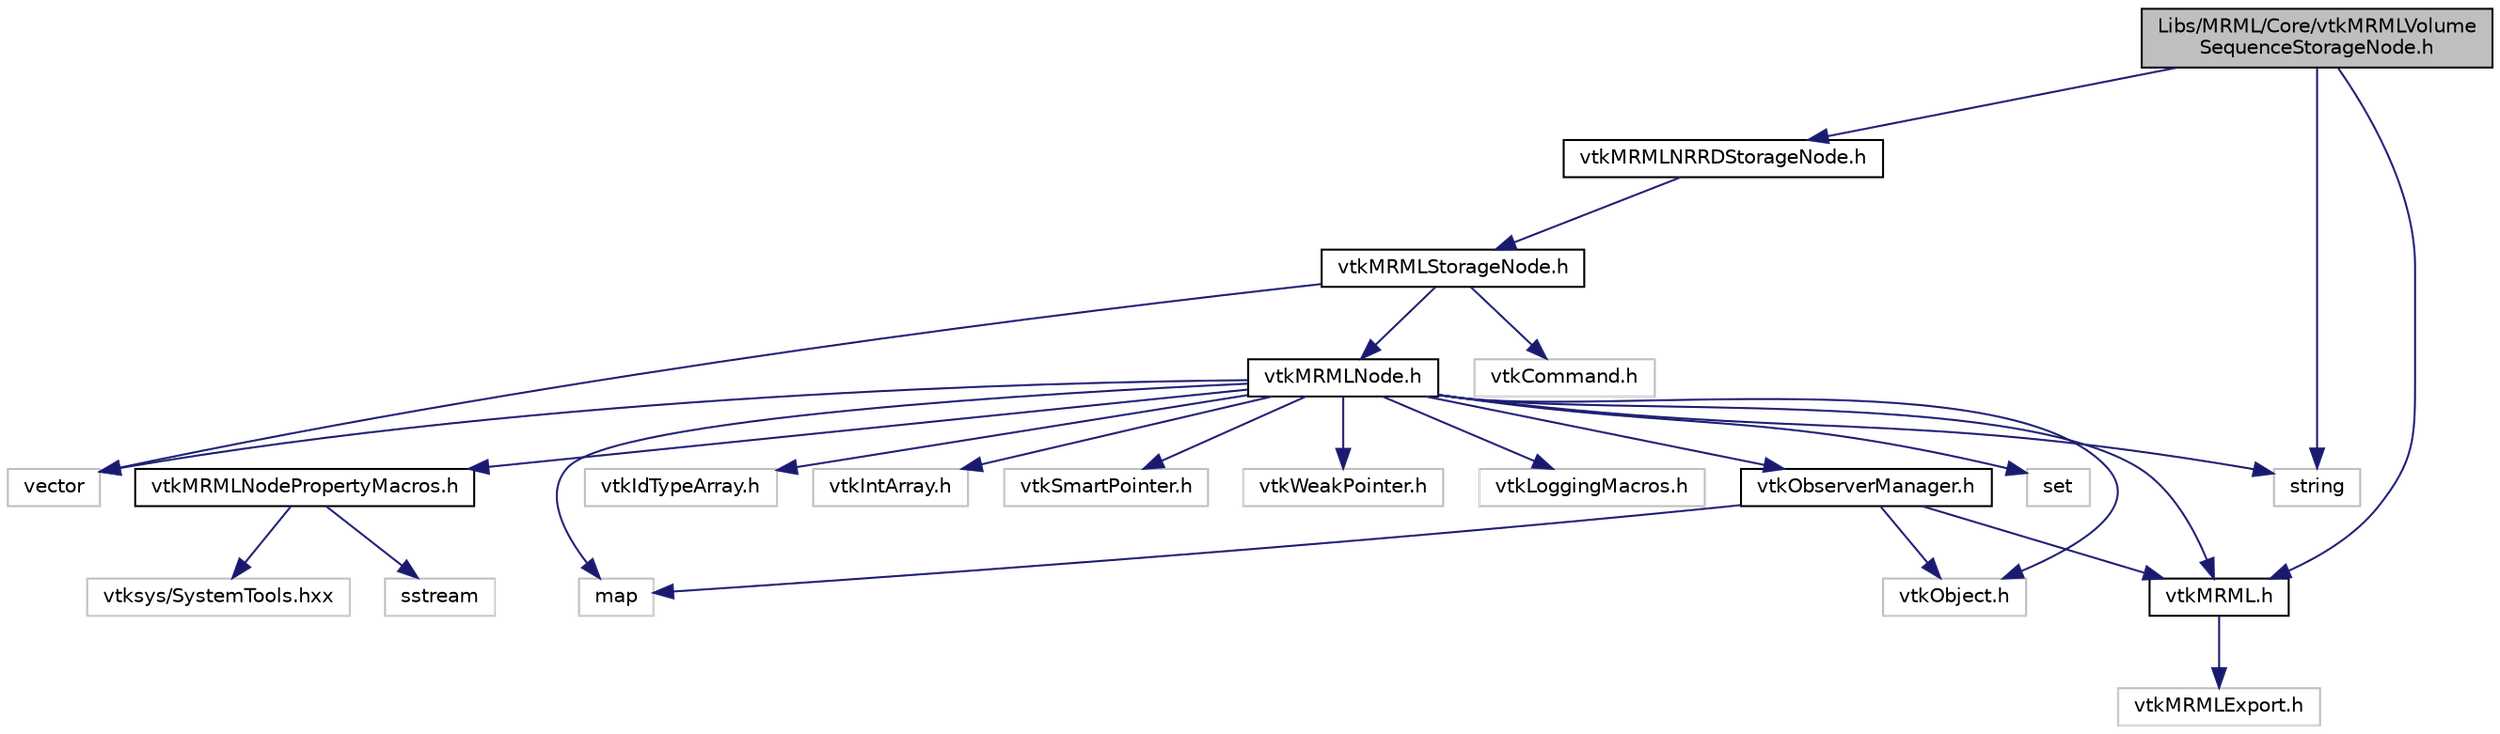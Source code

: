 digraph "Libs/MRML/Core/vtkMRMLVolumeSequenceStorageNode.h"
{
  bgcolor="transparent";
  edge [fontname="Helvetica",fontsize="10",labelfontname="Helvetica",labelfontsize="10"];
  node [fontname="Helvetica",fontsize="10",shape=record];
  Node0 [label="Libs/MRML/Core/vtkMRMLVolume\lSequenceStorageNode.h",height=0.2,width=0.4,color="black", fillcolor="grey75", style="filled", fontcolor="black"];
  Node0 -> Node1 [color="midnightblue",fontsize="10",style="solid",fontname="Helvetica"];
  Node1 [label="vtkMRML.h",height=0.2,width=0.4,color="black",URL="$vtkMRML_8h.html"];
  Node1 -> Node2 [color="midnightblue",fontsize="10",style="solid",fontname="Helvetica"];
  Node2 [label="vtkMRMLExport.h",height=0.2,width=0.4,color="grey75"];
  Node0 -> Node3 [color="midnightblue",fontsize="10",style="solid",fontname="Helvetica"];
  Node3 [label="vtkMRMLNRRDStorageNode.h",height=0.2,width=0.4,color="black",URL="$vtkMRMLNRRDStorageNode_8h.html"];
  Node3 -> Node4 [color="midnightblue",fontsize="10",style="solid",fontname="Helvetica"];
  Node4 [label="vtkMRMLStorageNode.h",height=0.2,width=0.4,color="black",URL="$vtkMRMLStorageNode_8h.html"];
  Node4 -> Node5 [color="midnightblue",fontsize="10",style="solid",fontname="Helvetica"];
  Node5 [label="vtkMRMLNode.h",height=0.2,width=0.4,color="black",URL="$vtkMRMLNode_8h.html"];
  Node5 -> Node1 [color="midnightblue",fontsize="10",style="solid",fontname="Helvetica"];
  Node5 -> Node6 [color="midnightblue",fontsize="10",style="solid",fontname="Helvetica"];
  Node6 [label="vtkObserverManager.h",height=0.2,width=0.4,color="black",URL="$vtkObserverManager_8h.html"];
  Node6 -> Node1 [color="midnightblue",fontsize="10",style="solid",fontname="Helvetica"];
  Node6 -> Node7 [color="midnightblue",fontsize="10",style="solid",fontname="Helvetica"];
  Node7 [label="vtkObject.h",height=0.2,width=0.4,color="grey75"];
  Node6 -> Node8 [color="midnightblue",fontsize="10",style="solid",fontname="Helvetica"];
  Node8 [label="map",height=0.2,width=0.4,color="grey75"];
  Node5 -> Node9 [color="midnightblue",fontsize="10",style="solid",fontname="Helvetica"];
  Node9 [label="vtkIdTypeArray.h",height=0.2,width=0.4,color="grey75"];
  Node5 -> Node10 [color="midnightblue",fontsize="10",style="solid",fontname="Helvetica"];
  Node10 [label="vtkIntArray.h",height=0.2,width=0.4,color="grey75"];
  Node5 -> Node7 [color="midnightblue",fontsize="10",style="solid",fontname="Helvetica"];
  Node5 -> Node11 [color="midnightblue",fontsize="10",style="solid",fontname="Helvetica"];
  Node11 [label="vtkSmartPointer.h",height=0.2,width=0.4,color="grey75"];
  Node5 -> Node12 [color="midnightblue",fontsize="10",style="solid",fontname="Helvetica"];
  Node12 [label="vtkWeakPointer.h",height=0.2,width=0.4,color="grey75"];
  Node5 -> Node13 [color="midnightblue",fontsize="10",style="solid",fontname="Helvetica"];
  Node13 [label="vtkLoggingMacros.h",height=0.2,width=0.4,color="grey75"];
  Node5 -> Node14 [color="midnightblue",fontsize="10",style="solid",fontname="Helvetica"];
  Node14 [label="vtkMRMLNodePropertyMacros.h",height=0.2,width=0.4,color="black",URL="$vtkMRMLNodePropertyMacros_8h.html"];
  Node14 -> Node15 [color="midnightblue",fontsize="10",style="solid",fontname="Helvetica"];
  Node15 [label="sstream",height=0.2,width=0.4,color="grey75"];
  Node14 -> Node16 [color="midnightblue",fontsize="10",style="solid",fontname="Helvetica"];
  Node16 [label="vtksys/SystemTools.hxx",height=0.2,width=0.4,color="grey75"];
  Node5 -> Node8 [color="midnightblue",fontsize="10",style="solid",fontname="Helvetica"];
  Node5 -> Node17 [color="midnightblue",fontsize="10",style="solid",fontname="Helvetica"];
  Node17 [label="set",height=0.2,width=0.4,color="grey75"];
  Node5 -> Node18 [color="midnightblue",fontsize="10",style="solid",fontname="Helvetica"];
  Node18 [label="string",height=0.2,width=0.4,color="grey75"];
  Node5 -> Node19 [color="midnightblue",fontsize="10",style="solid",fontname="Helvetica"];
  Node19 [label="vector",height=0.2,width=0.4,color="grey75"];
  Node4 -> Node20 [color="midnightblue",fontsize="10",style="solid",fontname="Helvetica"];
  Node20 [label="vtkCommand.h",height=0.2,width=0.4,color="grey75"];
  Node4 -> Node19 [color="midnightblue",fontsize="10",style="solid",fontname="Helvetica"];
  Node0 -> Node18 [color="midnightblue",fontsize="10",style="solid",fontname="Helvetica"];
}
